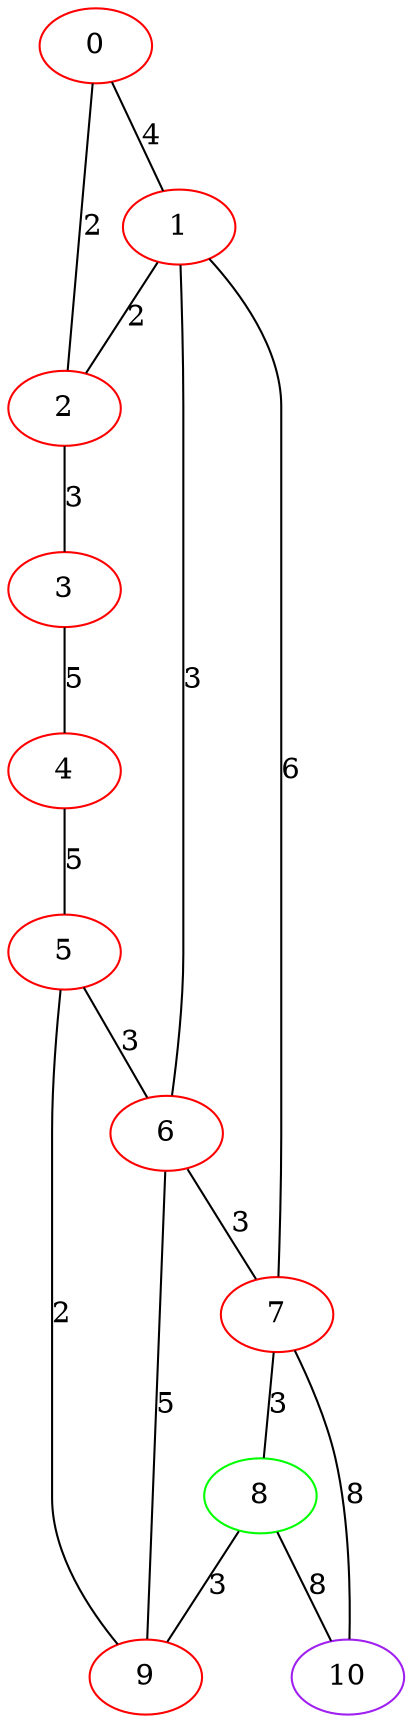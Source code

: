 graph "" {
0 [color=red, weight=1];
1 [color=red, weight=1];
2 [color=red, weight=1];
3 [color=red, weight=1];
4 [color=red, weight=1];
5 [color=red, weight=1];
6 [color=red, weight=1];
7 [color=red, weight=1];
8 [color=green, weight=2];
9 [color=red, weight=1];
10 [color=purple, weight=4];
0 -- 1  [key=0, label=4];
0 -- 2  [key=0, label=2];
1 -- 2  [key=0, label=2];
1 -- 6  [key=0, label=3];
1 -- 7  [key=0, label=6];
2 -- 3  [key=0, label=3];
3 -- 4  [key=0, label=5];
4 -- 5  [key=0, label=5];
5 -- 9  [key=0, label=2];
5 -- 6  [key=0, label=3];
6 -- 9  [key=0, label=5];
6 -- 7  [key=0, label=3];
7 -- 8  [key=0, label=3];
7 -- 10  [key=0, label=8];
8 -- 9  [key=0, label=3];
8 -- 10  [key=0, label=8];
}
